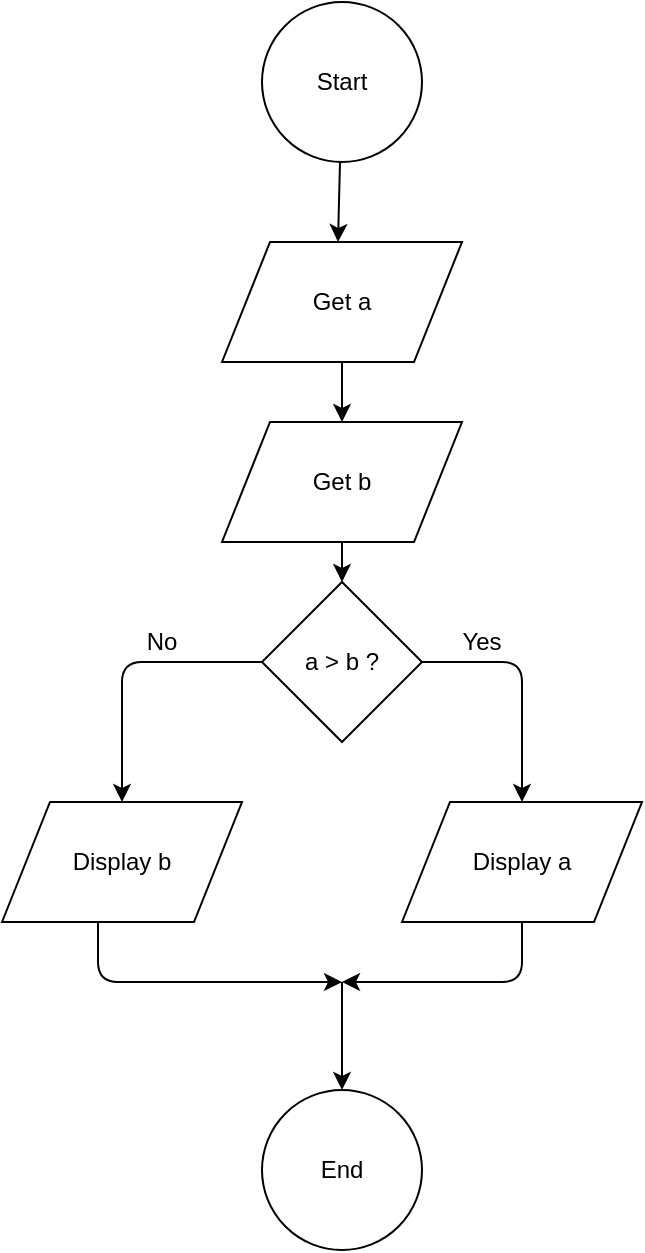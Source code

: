 <mxfile version="12.0.2" pages="1"><diagram id="Uvr68rIhjTPAOyBBjOeW" name="Page-1"><mxGraphModel dx="768" dy="461" grid="1" gridSize="10" guides="1" tooltips="1" connect="1" arrows="1" fold="1" page="1" pageScale="1" pageWidth="827" pageHeight="1169" math="0" shadow="0"><root><mxCell id="0"/><mxCell id="1" parent="0"/><mxCell id="ekB-Mkyjk5ElR7oHK5tM-1" value="Start" style="ellipse;whiteSpace=wrap;html=1;aspect=fixed;" vertex="1" parent="1"><mxGeometry x="230" y="40" width="80" height="80" as="geometry"/></mxCell><mxCell id="ekB-Mkyjk5ElR7oHK5tM-2" value="Get a" style="shape=parallelogram;perimeter=parallelogramPerimeter;whiteSpace=wrap;html=1;" vertex="1" parent="1"><mxGeometry x="210" y="160" width="120" height="60" as="geometry"/></mxCell><mxCell id="ekB-Mkyjk5ElR7oHK5tM-3" value="Get b" style="shape=parallelogram;perimeter=parallelogramPerimeter;whiteSpace=wrap;html=1;" vertex="1" parent="1"><mxGeometry x="210" y="250" width="120" height="60" as="geometry"/></mxCell><mxCell id="ekB-Mkyjk5ElR7oHK5tM-4" value="" style="endArrow=classic;html=1;" edge="1" parent="1" source="ekB-Mkyjk5ElR7oHK5tM-1"><mxGeometry width="50" height="50" relative="1" as="geometry"><mxPoint x="210" y="380" as="sourcePoint"/><mxPoint x="268" y="160" as="targetPoint"/></mxGeometry></mxCell><mxCell id="ekB-Mkyjk5ElR7oHK5tM-5" value="" style="endArrow=classic;html=1;entryX=0.5;entryY=0;entryDx=0;entryDy=0;" edge="1" parent="1" source="ekB-Mkyjk5ElR7oHK5tM-2" target="ekB-Mkyjk5ElR7oHK5tM-3"><mxGeometry width="50" height="50" relative="1" as="geometry"><mxPoint x="130" y="350" as="sourcePoint"/><mxPoint x="180" y="300" as="targetPoint"/></mxGeometry></mxCell><mxCell id="ekB-Mkyjk5ElR7oHK5tM-6" value="a &amp;gt; b ?" style="rhombus;whiteSpace=wrap;html=1;" vertex="1" parent="1"><mxGeometry x="230" y="330" width="80" height="80" as="geometry"/></mxCell><mxCell id="ekB-Mkyjk5ElR7oHK5tM-7" value="Display b" style="shape=parallelogram;perimeter=parallelogramPerimeter;whiteSpace=wrap;html=1;" vertex="1" parent="1"><mxGeometry x="100" y="440" width="120" height="60" as="geometry"/></mxCell><mxCell id="ekB-Mkyjk5ElR7oHK5tM-8" value="Display a" style="shape=parallelogram;perimeter=parallelogramPerimeter;whiteSpace=wrap;html=1;" vertex="1" parent="1"><mxGeometry x="300" y="440" width="120" height="60" as="geometry"/></mxCell><mxCell id="ekB-Mkyjk5ElR7oHK5tM-9" value="End" style="ellipse;whiteSpace=wrap;html=1;aspect=fixed;" vertex="1" parent="1"><mxGeometry x="230" y="584" width="80" height="80" as="geometry"/></mxCell><mxCell id="ekB-Mkyjk5ElR7oHK5tM-10" value="" style="endArrow=classic;html=1;entryX=0.5;entryY=0;entryDx=0;entryDy=0;exitX=0.5;exitY=1;exitDx=0;exitDy=0;" edge="1" parent="1" source="ekB-Mkyjk5ElR7oHK5tM-3" target="ekB-Mkyjk5ElR7oHK5tM-6"><mxGeometry width="50" height="50" relative="1" as="geometry"><mxPoint x="100" y="680" as="sourcePoint"/><mxPoint x="150" y="630" as="targetPoint"/></mxGeometry></mxCell><mxCell id="ekB-Mkyjk5ElR7oHK5tM-13" value="" style="endArrow=classic;html=1;entryX=0.5;entryY=0;entryDx=0;entryDy=0;exitX=1;exitY=0.5;exitDx=0;exitDy=0;" edge="1" parent="1" source="ekB-Mkyjk5ElR7oHK5tM-6" target="ekB-Mkyjk5ElR7oHK5tM-8"><mxGeometry width="50" height="50" relative="1" as="geometry"><mxPoint x="100" y="680" as="sourcePoint"/><mxPoint x="150" y="630" as="targetPoint"/><Array as="points"><mxPoint x="360" y="370"/></Array></mxGeometry></mxCell><mxCell id="ekB-Mkyjk5ElR7oHK5tM-14" value="" style="endArrow=classic;html=1;exitX=0;exitY=0.5;exitDx=0;exitDy=0;" edge="1" parent="1" source="ekB-Mkyjk5ElR7oHK5tM-6" target="ekB-Mkyjk5ElR7oHK5tM-7"><mxGeometry width="50" height="50" relative="1" as="geometry"><mxPoint x="100" y="680" as="sourcePoint"/><mxPoint x="150" y="630" as="targetPoint"/><Array as="points"><mxPoint x="160" y="370"/></Array></mxGeometry></mxCell><mxCell id="ekB-Mkyjk5ElR7oHK5tM-15" value="" style="endArrow=classic;html=1;exitX=0.4;exitY=1;exitDx=0;exitDy=0;exitPerimeter=0;" edge="1" parent="1" source="ekB-Mkyjk5ElR7oHK5tM-7"><mxGeometry width="50" height="50" relative="1" as="geometry"><mxPoint x="100" y="680" as="sourcePoint"/><mxPoint x="270" y="530" as="targetPoint"/><Array as="points"><mxPoint x="148" y="530"/></Array></mxGeometry></mxCell><mxCell id="ekB-Mkyjk5ElR7oHK5tM-16" value="" style="endArrow=classic;html=1;exitX=0.5;exitY=1;exitDx=0;exitDy=0;" edge="1" parent="1" source="ekB-Mkyjk5ElR7oHK5tM-8"><mxGeometry width="50" height="50" relative="1" as="geometry"><mxPoint x="100" y="740" as="sourcePoint"/><mxPoint x="270" y="530" as="targetPoint"/><Array as="points"><mxPoint x="360" y="530"/></Array></mxGeometry></mxCell><mxCell id="ekB-Mkyjk5ElR7oHK5tM-17" value="" style="endArrow=classic;html=1;entryX=0.5;entryY=0;entryDx=0;entryDy=0;" edge="1" parent="1" target="ekB-Mkyjk5ElR7oHK5tM-9"><mxGeometry width="50" height="50" relative="1" as="geometry"><mxPoint x="270" y="530" as="sourcePoint"/><mxPoint x="150" y="690" as="targetPoint"/></mxGeometry></mxCell><mxCell id="ekB-Mkyjk5ElR7oHK5tM-18" value="Yes" style="text;html=1;strokeColor=none;fillColor=none;align=center;verticalAlign=middle;whiteSpace=wrap;rounded=0;" vertex="1" parent="1"><mxGeometry x="320" y="350" width="40" height="20" as="geometry"/></mxCell><mxCell id="ekB-Mkyjk5ElR7oHK5tM-19" value="No" style="text;html=1;strokeColor=none;fillColor=none;align=center;verticalAlign=middle;whiteSpace=wrap;rounded=0;" vertex="1" parent="1"><mxGeometry x="160" y="350" width="40" height="20" as="geometry"/></mxCell></root></mxGraphModel></diagram></mxfile>